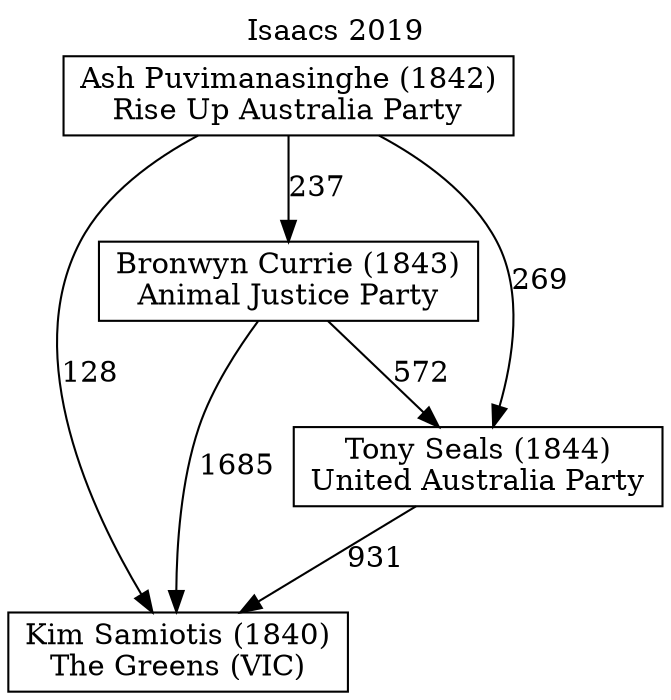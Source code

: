 // House preference flow
digraph "Kim Samiotis (1840)_Isaacs_2019" {
	graph [label="Isaacs 2019" labelloc=t mclimit=10]
	node [shape=box]
	"Ash Puvimanasinghe (1842)" [label="Ash Puvimanasinghe (1842)
Rise Up Australia Party"]
	"Bronwyn Currie (1843)" [label="Bronwyn Currie (1843)
Animal Justice Party"]
	"Kim Samiotis (1840)" [label="Kim Samiotis (1840)
The Greens (VIC)"]
	"Tony Seals (1844)" [label="Tony Seals (1844)
United Australia Party"]
	"Ash Puvimanasinghe (1842)" -> "Bronwyn Currie (1843)" [label=237]
	"Ash Puvimanasinghe (1842)" -> "Kim Samiotis (1840)" [label=128]
	"Ash Puvimanasinghe (1842)" -> "Tony Seals (1844)" [label=269]
	"Bronwyn Currie (1843)" -> "Kim Samiotis (1840)" [label=1685]
	"Bronwyn Currie (1843)" -> "Tony Seals (1844)" [label=572]
	"Tony Seals (1844)" -> "Kim Samiotis (1840)" [label=931]
}
